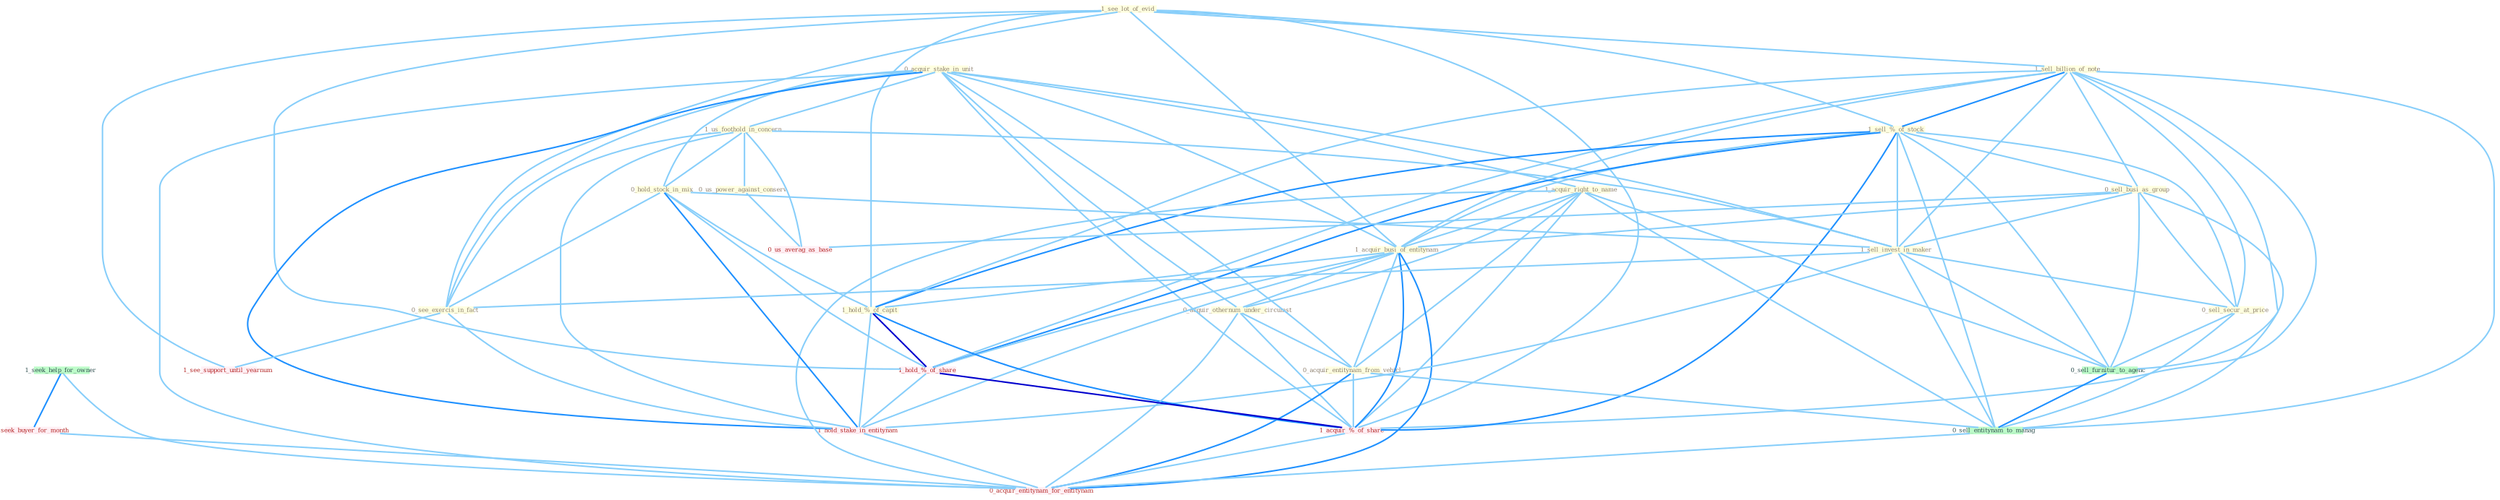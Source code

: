 Graph G{ 
    node
    [shape=polygon,style=filled,width=.5,height=.06,color="#BDFCC9",fixedsize=true,fontsize=4,
    fontcolor="#2f4f4f"];
    {node
    [color="#ffffe0", fontcolor="#8b7d6b"] "1_see_lot_of_evid " "0_acquir_stake_in_unit " "1_sell_billion_of_note " "1_sell_%_of_stock " "1_us_foothold_in_concern " "1_acquir_right_to_name " "0_us_power_against_conserv " "0_hold_stock_in_mix " "0_sell_busi_as_group " "1_acquir_busi_of_entitynam " "1_sell_invest_in_maker " "1_hold_%_of_capit " "0_acquir_othernum_under_circumst " "0_see_exercis_in_fact " "0_sell_secur_at_price " "0_acquir_entitynam_from_vehicl "}
{node [color="#fff0f5", fontcolor="#b22222"] "1_hold_%_of_share " "1_hold_stake_in_entitynam " "0_seek_buyer_for_month " "1_acquir_%_of_share " "1_see_support_until_yearnum " "0_us_averag_as_base " "0_acquir_entitynam_for_entitynam "}
edge [color="#B0E2FF"];

	"1_see_lot_of_evid " -- "1_sell_billion_of_note " [w="1", color="#87cefa" ];
	"1_see_lot_of_evid " -- "1_sell_%_of_stock " [w="1", color="#87cefa" ];
	"1_see_lot_of_evid " -- "1_acquir_busi_of_entitynam " [w="1", color="#87cefa" ];
	"1_see_lot_of_evid " -- "1_hold_%_of_capit " [w="1", color="#87cefa" ];
	"1_see_lot_of_evid " -- "0_see_exercis_in_fact " [w="1", color="#87cefa" ];
	"1_see_lot_of_evid " -- "1_hold_%_of_share " [w="1", color="#87cefa" ];
	"1_see_lot_of_evid " -- "1_acquir_%_of_share " [w="1", color="#87cefa" ];
	"1_see_lot_of_evid " -- "1_see_support_until_yearnum " [w="1", color="#87cefa" ];
	"0_acquir_stake_in_unit " -- "1_us_foothold_in_concern " [w="1", color="#87cefa" ];
	"0_acquir_stake_in_unit " -- "1_acquir_right_to_name " [w="1", color="#87cefa" ];
	"0_acquir_stake_in_unit " -- "0_hold_stock_in_mix " [w="1", color="#87cefa" ];
	"0_acquir_stake_in_unit " -- "1_acquir_busi_of_entitynam " [w="1", color="#87cefa" ];
	"0_acquir_stake_in_unit " -- "1_sell_invest_in_maker " [w="1", color="#87cefa" ];
	"0_acquir_stake_in_unit " -- "0_acquir_othernum_under_circumst " [w="1", color="#87cefa" ];
	"0_acquir_stake_in_unit " -- "0_see_exercis_in_fact " [w="1", color="#87cefa" ];
	"0_acquir_stake_in_unit " -- "0_acquir_entitynam_from_vehicl " [w="1", color="#87cefa" ];
	"0_acquir_stake_in_unit " -- "1_hold_stake_in_entitynam " [w="2", color="#1e90ff" , len=0.8];
	"0_acquir_stake_in_unit " -- "1_acquir_%_of_share " [w="1", color="#87cefa" ];
	"0_acquir_stake_in_unit " -- "0_acquir_entitynam_for_entitynam " [w="1", color="#87cefa" ];
	"1_sell_billion_of_note " -- "1_sell_%_of_stock " [w="2", color="#1e90ff" , len=0.8];
	"1_sell_billion_of_note " -- "0_sell_busi_as_group " [w="1", color="#87cefa" ];
	"1_sell_billion_of_note " -- "1_acquir_busi_of_entitynam " [w="1", color="#87cefa" ];
	"1_sell_billion_of_note " -- "1_sell_invest_in_maker " [w="1", color="#87cefa" ];
	"1_sell_billion_of_note " -- "1_hold_%_of_capit " [w="1", color="#87cefa" ];
	"1_sell_billion_of_note " -- "0_sell_secur_at_price " [w="1", color="#87cefa" ];
	"1_sell_billion_of_note " -- "1_hold_%_of_share " [w="1", color="#87cefa" ];
	"1_sell_billion_of_note " -- "1_acquir_%_of_share " [w="1", color="#87cefa" ];
	"1_sell_billion_of_note " -- "0_sell_furnitur_to_agenc " [w="1", color="#87cefa" ];
	"1_sell_billion_of_note " -- "0_sell_entitynam_to_manag " [w="1", color="#87cefa" ];
	"1_sell_%_of_stock " -- "0_sell_busi_as_group " [w="1", color="#87cefa" ];
	"1_sell_%_of_stock " -- "1_acquir_busi_of_entitynam " [w="1", color="#87cefa" ];
	"1_sell_%_of_stock " -- "1_sell_invest_in_maker " [w="1", color="#87cefa" ];
	"1_sell_%_of_stock " -- "1_hold_%_of_capit " [w="2", color="#1e90ff" , len=0.8];
	"1_sell_%_of_stock " -- "0_sell_secur_at_price " [w="1", color="#87cefa" ];
	"1_sell_%_of_stock " -- "1_hold_%_of_share " [w="2", color="#1e90ff" , len=0.8];
	"1_sell_%_of_stock " -- "1_acquir_%_of_share " [w="2", color="#1e90ff" , len=0.8];
	"1_sell_%_of_stock " -- "0_sell_furnitur_to_agenc " [w="1", color="#87cefa" ];
	"1_sell_%_of_stock " -- "0_sell_entitynam_to_manag " [w="1", color="#87cefa" ];
	"1_us_foothold_in_concern " -- "0_us_power_against_conserv " [w="1", color="#87cefa" ];
	"1_us_foothold_in_concern " -- "0_hold_stock_in_mix " [w="1", color="#87cefa" ];
	"1_us_foothold_in_concern " -- "1_sell_invest_in_maker " [w="1", color="#87cefa" ];
	"1_us_foothold_in_concern " -- "0_see_exercis_in_fact " [w="1", color="#87cefa" ];
	"1_us_foothold_in_concern " -- "1_hold_stake_in_entitynam " [w="1", color="#87cefa" ];
	"1_us_foothold_in_concern " -- "0_us_averag_as_base " [w="1", color="#87cefa" ];
	"1_acquir_right_to_name " -- "1_acquir_busi_of_entitynam " [w="1", color="#87cefa" ];
	"1_acquir_right_to_name " -- "0_acquir_othernum_under_circumst " [w="1", color="#87cefa" ];
	"1_acquir_right_to_name " -- "0_acquir_entitynam_from_vehicl " [w="1", color="#87cefa" ];
	"1_acquir_right_to_name " -- "1_acquir_%_of_share " [w="1", color="#87cefa" ];
	"1_acquir_right_to_name " -- "0_sell_furnitur_to_agenc " [w="1", color="#87cefa" ];
	"1_acquir_right_to_name " -- "0_sell_entitynam_to_manag " [w="1", color="#87cefa" ];
	"1_acquir_right_to_name " -- "0_acquir_entitynam_for_entitynam " [w="1", color="#87cefa" ];
	"0_us_power_against_conserv " -- "0_us_averag_as_base " [w="1", color="#87cefa" ];
	"0_hold_stock_in_mix " -- "1_sell_invest_in_maker " [w="1", color="#87cefa" ];
	"0_hold_stock_in_mix " -- "1_hold_%_of_capit " [w="1", color="#87cefa" ];
	"0_hold_stock_in_mix " -- "0_see_exercis_in_fact " [w="1", color="#87cefa" ];
	"0_hold_stock_in_mix " -- "1_hold_%_of_share " [w="1", color="#87cefa" ];
	"0_hold_stock_in_mix " -- "1_hold_stake_in_entitynam " [w="2", color="#1e90ff" , len=0.8];
	"0_sell_busi_as_group " -- "1_acquir_busi_of_entitynam " [w="1", color="#87cefa" ];
	"0_sell_busi_as_group " -- "1_sell_invest_in_maker " [w="1", color="#87cefa" ];
	"0_sell_busi_as_group " -- "0_sell_secur_at_price " [w="1", color="#87cefa" ];
	"0_sell_busi_as_group " -- "0_sell_furnitur_to_agenc " [w="1", color="#87cefa" ];
	"0_sell_busi_as_group " -- "0_us_averag_as_base " [w="1", color="#87cefa" ];
	"0_sell_busi_as_group " -- "0_sell_entitynam_to_manag " [w="1", color="#87cefa" ];
	"1_acquir_busi_of_entitynam " -- "1_hold_%_of_capit " [w="1", color="#87cefa" ];
	"1_acquir_busi_of_entitynam " -- "0_acquir_othernum_under_circumst " [w="1", color="#87cefa" ];
	"1_acquir_busi_of_entitynam " -- "0_acquir_entitynam_from_vehicl " [w="1", color="#87cefa" ];
	"1_acquir_busi_of_entitynam " -- "1_hold_%_of_share " [w="1", color="#87cefa" ];
	"1_acquir_busi_of_entitynam " -- "1_hold_stake_in_entitynam " [w="1", color="#87cefa" ];
	"1_acquir_busi_of_entitynam " -- "1_acquir_%_of_share " [w="2", color="#1e90ff" , len=0.8];
	"1_acquir_busi_of_entitynam " -- "0_acquir_entitynam_for_entitynam " [w="2", color="#1e90ff" , len=0.8];
	"1_sell_invest_in_maker " -- "0_see_exercis_in_fact " [w="1", color="#87cefa" ];
	"1_sell_invest_in_maker " -- "0_sell_secur_at_price " [w="1", color="#87cefa" ];
	"1_sell_invest_in_maker " -- "1_hold_stake_in_entitynam " [w="1", color="#87cefa" ];
	"1_sell_invest_in_maker " -- "0_sell_furnitur_to_agenc " [w="1", color="#87cefa" ];
	"1_sell_invest_in_maker " -- "0_sell_entitynam_to_manag " [w="1", color="#87cefa" ];
	"1_hold_%_of_capit " -- "1_hold_%_of_share " [w="3", color="#0000cd" , len=0.6];
	"1_hold_%_of_capit " -- "1_hold_stake_in_entitynam " [w="1", color="#87cefa" ];
	"1_hold_%_of_capit " -- "1_acquir_%_of_share " [w="2", color="#1e90ff" , len=0.8];
	"0_acquir_othernum_under_circumst " -- "0_acquir_entitynam_from_vehicl " [w="1", color="#87cefa" ];
	"0_acquir_othernum_under_circumst " -- "1_acquir_%_of_share " [w="1", color="#87cefa" ];
	"0_acquir_othernum_under_circumst " -- "0_acquir_entitynam_for_entitynam " [w="1", color="#87cefa" ];
	"0_see_exercis_in_fact " -- "1_hold_stake_in_entitynam " [w="1", color="#87cefa" ];
	"0_see_exercis_in_fact " -- "1_see_support_until_yearnum " [w="1", color="#87cefa" ];
	"0_sell_secur_at_price " -- "0_sell_furnitur_to_agenc " [w="1", color="#87cefa" ];
	"0_sell_secur_at_price " -- "0_sell_entitynam_to_manag " [w="1", color="#87cefa" ];
	"0_acquir_entitynam_from_vehicl " -- "1_acquir_%_of_share " [w="1", color="#87cefa" ];
	"0_acquir_entitynam_from_vehicl " -- "0_sell_entitynam_to_manag " [w="1", color="#87cefa" ];
	"0_acquir_entitynam_from_vehicl " -- "0_acquir_entitynam_for_entitynam " [w="2", color="#1e90ff" , len=0.8];
	"1_hold_%_of_share " -- "1_hold_stake_in_entitynam " [w="1", color="#87cefa" ];
	"1_hold_%_of_share " -- "1_acquir_%_of_share " [w="3", color="#0000cd" , len=0.6];
	"1_hold_stake_in_entitynam " -- "0_acquir_entitynam_for_entitynam " [w="1", color="#87cefa" ];
	"1_seek_help_for_owner " -- "0_seek_buyer_for_month " [w="2", color="#1e90ff" , len=0.8];
	"1_seek_help_for_owner " -- "0_acquir_entitynam_for_entitynam " [w="1", color="#87cefa" ];
	"0_seek_buyer_for_month " -- "0_acquir_entitynam_for_entitynam " [w="1", color="#87cefa" ];
	"1_acquir_%_of_share " -- "0_acquir_entitynam_for_entitynam " [w="1", color="#87cefa" ];
	"0_sell_furnitur_to_agenc " -- "0_sell_entitynam_to_manag " [w="2", color="#1e90ff" , len=0.8];
	"0_sell_entitynam_to_manag " -- "0_acquir_entitynam_for_entitynam " [w="1", color="#87cefa" ];
}